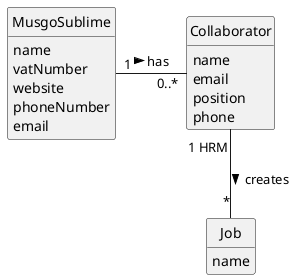 @startuml
skinparam monochrome true
skinparam packageStyle rectangle
skinparam shadowing false

'left to right direction

skinparam classAttributeIconSize 0

hide circle
hide methods

'title Domain Model

'class Platform {
'  -description
'}

class MusgoSublime {
    name
    vatNumber
    website
    phoneNumber
    email
}

class Job {
    name
}

class Collaborator{
    name
    email
    position
    phone
}

MusgoSublime "1" - "0..*" Collaborator : has >
Collaborator "1 HRM" -- "*" Job : creates >
@enduml
